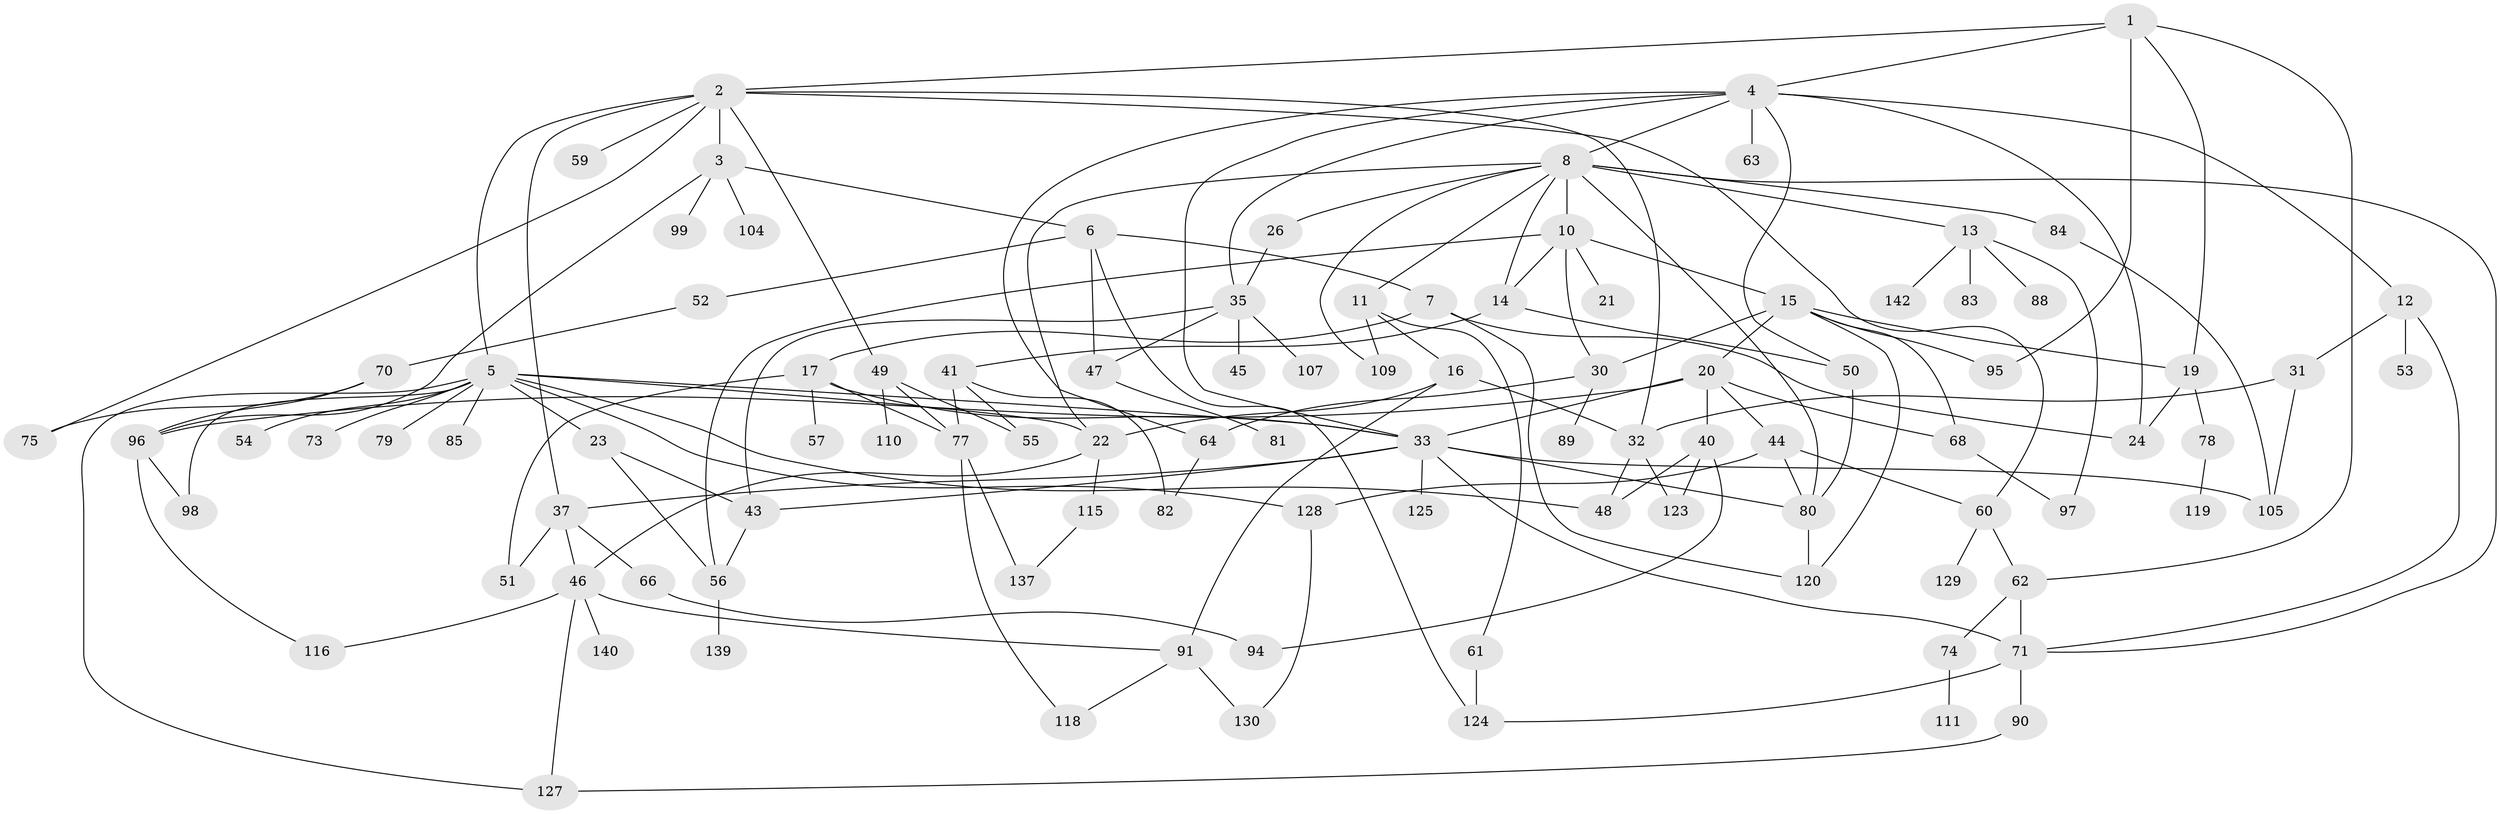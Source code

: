 // original degree distribution, {6: 0.04225352112676056, 5: 0.07042253521126761, 8: 0.014084507042253521, 11: 0.007042253521126761, 4: 0.176056338028169, 10: 0.007042253521126761, 1: 0.22535211267605634, 2: 0.2676056338028169, 3: 0.18309859154929578, 7: 0.007042253521126761}
// Generated by graph-tools (version 1.1) at 2025/10/02/27/25 16:10:55]
// undirected, 100 vertices, 160 edges
graph export_dot {
graph [start="1"]
  node [color=gray90,style=filled];
  1 [super="+18"];
  2 [super="+34"];
  3 [super="+93"];
  4 [super="+29"];
  5 [super="+42"];
  6;
  7;
  8 [super="+9"];
  10 [super="+27"];
  11;
  12;
  13 [super="+122"];
  14 [super="+141"];
  15 [super="+25"];
  16 [super="+72"];
  17 [super="+76"];
  19;
  20 [super="+38"];
  21;
  22 [super="+36"];
  23 [super="+108"];
  24;
  26 [super="+28"];
  30 [super="+102"];
  31 [super="+69"];
  32 [super="+134"];
  33 [super="+113"];
  35 [super="+58"];
  37 [super="+39"];
  40 [super="+67"];
  41;
  43;
  44 [super="+65"];
  45;
  46 [super="+106"];
  47;
  48 [super="+103"];
  49;
  50;
  51;
  52;
  53;
  54 [super="+100"];
  55;
  56 [super="+86"];
  57;
  59;
  60;
  61 [super="+92"];
  62;
  63 [super="+136"];
  64;
  66;
  68;
  70 [super="+114"];
  71 [super="+87"];
  73;
  74;
  75 [super="+138"];
  77 [super="+101"];
  78;
  79;
  80 [super="+132"];
  81;
  82 [super="+117"];
  83;
  84;
  85;
  88;
  89;
  90;
  91 [super="+133"];
  94;
  95;
  96 [super="+126"];
  97;
  98;
  99;
  104;
  105;
  107;
  109;
  110 [super="+112"];
  111 [super="+121"];
  115;
  116;
  118;
  119;
  120;
  123;
  124 [super="+131"];
  125;
  127 [super="+135"];
  128;
  129;
  130;
  137;
  139;
  140;
  142;
  1 -- 2;
  1 -- 4;
  1 -- 19;
  1 -- 95;
  1 -- 62;
  2 -- 3;
  2 -- 5;
  2 -- 37;
  2 -- 32;
  2 -- 49;
  2 -- 59;
  2 -- 75;
  2 -- 60;
  3 -- 6;
  3 -- 96;
  3 -- 99;
  3 -- 104;
  4 -- 8;
  4 -- 12;
  4 -- 50;
  4 -- 63;
  4 -- 64;
  4 -- 33;
  4 -- 24;
  4 -- 35;
  5 -- 23;
  5 -- 54;
  5 -- 73;
  5 -- 128;
  5 -- 22;
  5 -- 48 [weight=2];
  5 -- 33;
  5 -- 98;
  5 -- 85;
  5 -- 79;
  5 -- 127;
  6 -- 7;
  6 -- 52;
  6 -- 47;
  6 -- 124;
  7 -- 17;
  7 -- 24;
  7 -- 120;
  8 -- 10 [weight=2];
  8 -- 11;
  8 -- 13;
  8 -- 84;
  8 -- 71;
  8 -- 109;
  8 -- 80;
  8 -- 26;
  8 -- 14;
  8 -- 22;
  10 -- 15;
  10 -- 21 [weight=2];
  10 -- 56;
  10 -- 14;
  10 -- 30;
  11 -- 16;
  11 -- 61;
  11 -- 109;
  12 -- 31;
  12 -- 53;
  12 -- 71;
  13 -- 83;
  13 -- 88;
  13 -- 142;
  13 -- 97;
  14 -- 41;
  14 -- 50;
  15 -- 20;
  15 -- 68;
  15 -- 19;
  15 -- 95;
  15 -- 120;
  15 -- 30;
  16 -- 22 [weight=2];
  16 -- 32 [weight=2];
  16 -- 91 [weight=2];
  17 -- 51;
  17 -- 57;
  17 -- 77;
  17 -- 33;
  19 -- 78;
  19 -- 24;
  20 -- 33;
  20 -- 44;
  20 -- 96;
  20 -- 40;
  20 -- 68;
  22 -- 115;
  22 -- 46;
  23 -- 43;
  23 -- 56;
  26 -- 35;
  30 -- 89;
  30 -- 64;
  31 -- 32;
  31 -- 105;
  32 -- 48;
  32 -- 123;
  33 -- 105;
  33 -- 125;
  33 -- 43;
  33 -- 37;
  33 -- 80;
  33 -- 71;
  35 -- 43;
  35 -- 45;
  35 -- 47;
  35 -- 107;
  37 -- 46;
  37 -- 51;
  37 -- 66;
  40 -- 48;
  40 -- 123;
  40 -- 94;
  41 -- 77;
  41 -- 55;
  41 -- 82;
  43 -- 56;
  44 -- 128;
  44 -- 80;
  44 -- 60;
  46 -- 91;
  46 -- 140;
  46 -- 116;
  46 -- 127;
  47 -- 81;
  49 -- 55;
  49 -- 77;
  49 -- 110;
  50 -- 80;
  52 -- 70;
  56 -- 139;
  60 -- 62;
  60 -- 129;
  61 -- 124;
  62 -- 71;
  62 -- 74;
  64 -- 82;
  66 -- 94;
  68 -- 97;
  70 -- 96;
  70 -- 75;
  71 -- 90;
  71 -- 124;
  74 -- 111;
  77 -- 118;
  77 -- 137;
  78 -- 119;
  80 -- 120;
  84 -- 105;
  90 -- 127;
  91 -- 118;
  91 -- 130;
  96 -- 116;
  96 -- 98;
  115 -- 137;
  128 -- 130;
}
